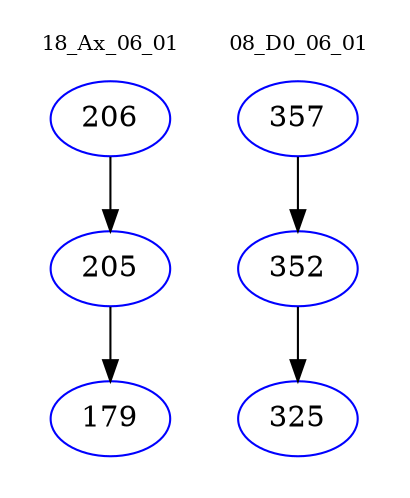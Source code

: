 digraph{
subgraph cluster_0 {
color = white
label = "18_Ax_06_01";
fontsize=10;
T0_206 [label="206", color="blue"]
T0_206 -> T0_205 [color="black"]
T0_205 [label="205", color="blue"]
T0_205 -> T0_179 [color="black"]
T0_179 [label="179", color="blue"]
}
subgraph cluster_1 {
color = white
label = "08_D0_06_01";
fontsize=10;
T1_357 [label="357", color="blue"]
T1_357 -> T1_352 [color="black"]
T1_352 [label="352", color="blue"]
T1_352 -> T1_325 [color="black"]
T1_325 [label="325", color="blue"]
}
}
